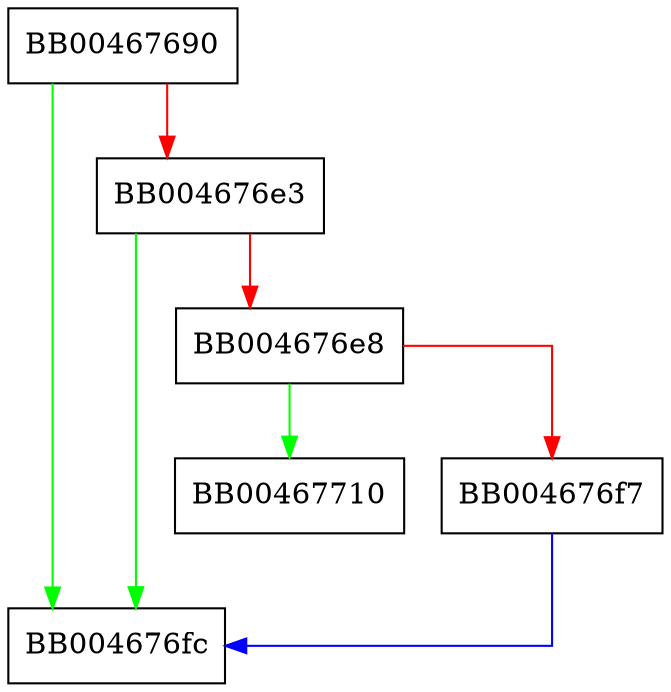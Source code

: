 digraph load_keyparams_suppress {
  node [shape="box"];
  graph [splines=ortho];
  BB00467690 -> BB004676fc [color="green"];
  BB00467690 -> BB004676e3 [color="red"];
  BB004676e3 -> BB004676fc [color="green"];
  BB004676e3 -> BB004676e8 [color="red"];
  BB004676e8 -> BB00467710 [color="green"];
  BB004676e8 -> BB004676f7 [color="red"];
  BB004676f7 -> BB004676fc [color="blue"];
}
